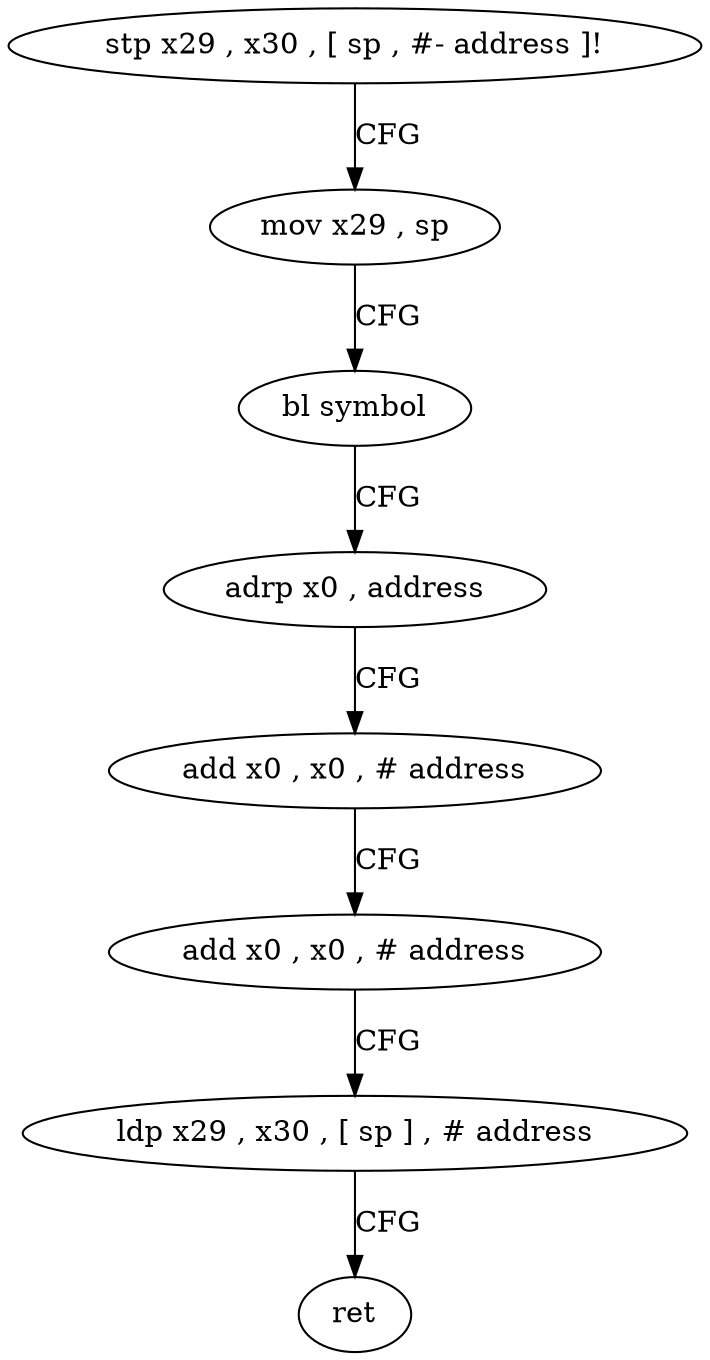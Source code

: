 digraph "func" {
"166496" [label = "stp x29 , x30 , [ sp , #- address ]!" ]
"166500" [label = "mov x29 , sp" ]
"166504" [label = "bl symbol" ]
"166508" [label = "adrp x0 , address" ]
"166512" [label = "add x0 , x0 , # address" ]
"166516" [label = "add x0 , x0 , # address" ]
"166520" [label = "ldp x29 , x30 , [ sp ] , # address" ]
"166524" [label = "ret" ]
"166496" -> "166500" [ label = "CFG" ]
"166500" -> "166504" [ label = "CFG" ]
"166504" -> "166508" [ label = "CFG" ]
"166508" -> "166512" [ label = "CFG" ]
"166512" -> "166516" [ label = "CFG" ]
"166516" -> "166520" [ label = "CFG" ]
"166520" -> "166524" [ label = "CFG" ]
}
